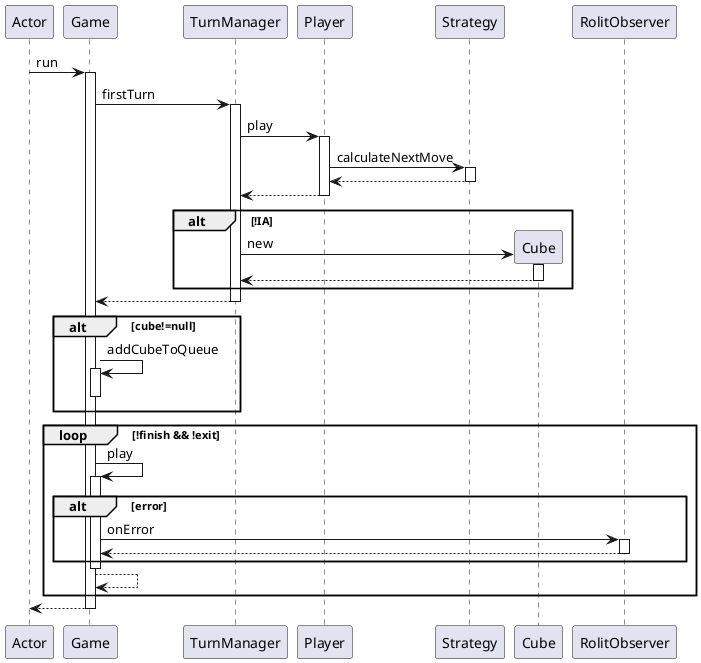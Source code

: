 @startuml
participant Actor
Actor -> Game : run
activate Game
Game -> TurnManager : firstTurn
activate TurnManager
TurnManager -> Player : play
activate Player
Player -> Strategy : calculateNextMove
activate Strategy
Strategy --> Player
deactivate Strategy
Player --> TurnManager
deactivate Player
	alt !IA
	create Cube
	TurnManager -> Cube : new
	activate Cube
	Cube --> TurnManager
	deactivate Cube
	end
TurnManager --> Game
deactivate TurnManager
	alt cube!=null
	Game -> Game : addCubeToQueue
	activate Game
	deactivate Game
	end
	
	loop !finish && !exit
	Game -> Game : play
	activate Game
		alt error
		Game -> RolitObserver : onError
		activate RolitObserver
		RolitObserver --> Game
		deactivate RolitObserver
		end
	deactivate Game
	Game --> Game
	end
return
@enduml